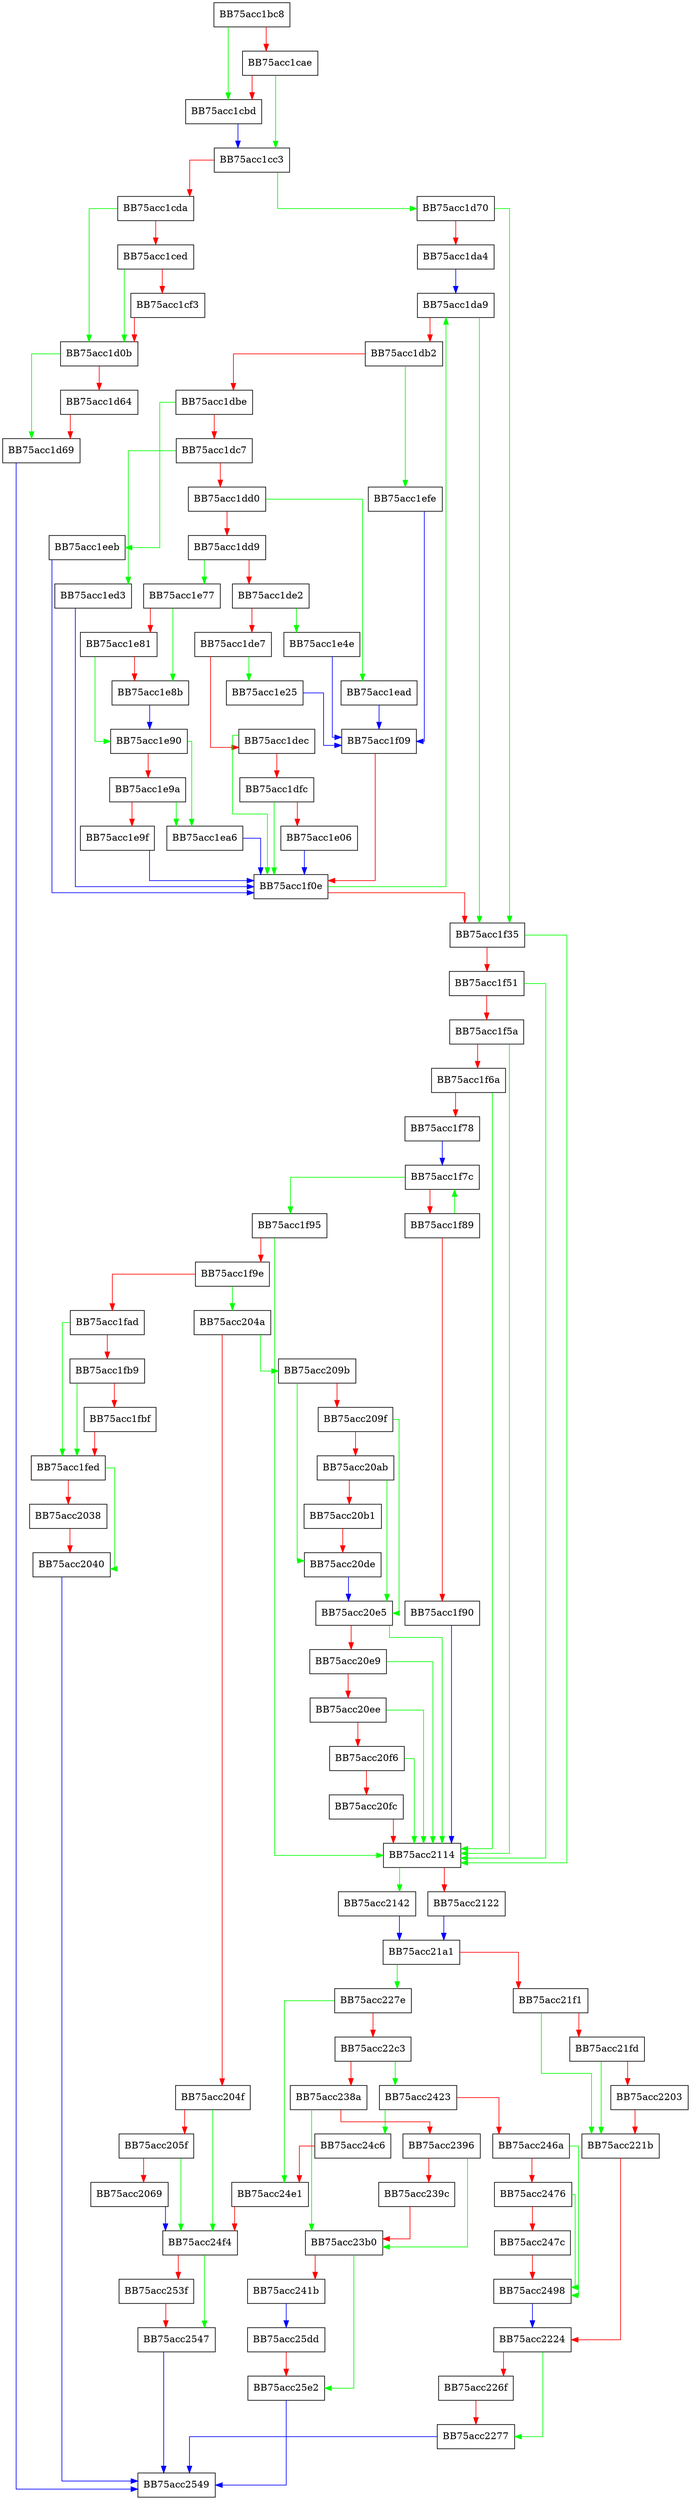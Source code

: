 digraph QuarantineImpl {
  node [shape="box"];
  graph [splines=ortho];
  BB75acc1bc8 -> BB75acc1cbd [color="green"];
  BB75acc1bc8 -> BB75acc1cae [color="red"];
  BB75acc1cae -> BB75acc1cc3 [color="green"];
  BB75acc1cae -> BB75acc1cbd [color="red"];
  BB75acc1cbd -> BB75acc1cc3 [color="blue"];
  BB75acc1cc3 -> BB75acc1d70 [color="green"];
  BB75acc1cc3 -> BB75acc1cda [color="red"];
  BB75acc1cda -> BB75acc1d0b [color="green"];
  BB75acc1cda -> BB75acc1ced [color="red"];
  BB75acc1ced -> BB75acc1d0b [color="green"];
  BB75acc1ced -> BB75acc1cf3 [color="red"];
  BB75acc1cf3 -> BB75acc1d0b [color="red"];
  BB75acc1d0b -> BB75acc1d69 [color="green"];
  BB75acc1d0b -> BB75acc1d64 [color="red"];
  BB75acc1d64 -> BB75acc1d69 [color="red"];
  BB75acc1d69 -> BB75acc2549 [color="blue"];
  BB75acc1d70 -> BB75acc1f35 [color="green"];
  BB75acc1d70 -> BB75acc1da4 [color="red"];
  BB75acc1da4 -> BB75acc1da9 [color="blue"];
  BB75acc1da9 -> BB75acc1f35 [color="green"];
  BB75acc1da9 -> BB75acc1db2 [color="red"];
  BB75acc1db2 -> BB75acc1efe [color="green"];
  BB75acc1db2 -> BB75acc1dbe [color="red"];
  BB75acc1dbe -> BB75acc1eeb [color="green"];
  BB75acc1dbe -> BB75acc1dc7 [color="red"];
  BB75acc1dc7 -> BB75acc1ed3 [color="green"];
  BB75acc1dc7 -> BB75acc1dd0 [color="red"];
  BB75acc1dd0 -> BB75acc1ead [color="green"];
  BB75acc1dd0 -> BB75acc1dd9 [color="red"];
  BB75acc1dd9 -> BB75acc1e77 [color="green"];
  BB75acc1dd9 -> BB75acc1de2 [color="red"];
  BB75acc1de2 -> BB75acc1e4e [color="green"];
  BB75acc1de2 -> BB75acc1de7 [color="red"];
  BB75acc1de7 -> BB75acc1e25 [color="green"];
  BB75acc1de7 -> BB75acc1dec [color="red"];
  BB75acc1dec -> BB75acc1f0e [color="green"];
  BB75acc1dec -> BB75acc1dfc [color="red"];
  BB75acc1dfc -> BB75acc1f0e [color="green"];
  BB75acc1dfc -> BB75acc1e06 [color="red"];
  BB75acc1e06 -> BB75acc1f0e [color="blue"];
  BB75acc1e25 -> BB75acc1f09 [color="blue"];
  BB75acc1e4e -> BB75acc1f09 [color="blue"];
  BB75acc1e77 -> BB75acc1e8b [color="green"];
  BB75acc1e77 -> BB75acc1e81 [color="red"];
  BB75acc1e81 -> BB75acc1e90 [color="green"];
  BB75acc1e81 -> BB75acc1e8b [color="red"];
  BB75acc1e8b -> BB75acc1e90 [color="blue"];
  BB75acc1e90 -> BB75acc1ea6 [color="green"];
  BB75acc1e90 -> BB75acc1e9a [color="red"];
  BB75acc1e9a -> BB75acc1ea6 [color="green"];
  BB75acc1e9a -> BB75acc1e9f [color="red"];
  BB75acc1e9f -> BB75acc1f0e [color="blue"];
  BB75acc1ea6 -> BB75acc1f0e [color="blue"];
  BB75acc1ead -> BB75acc1f09 [color="blue"];
  BB75acc1ed3 -> BB75acc1f0e [color="blue"];
  BB75acc1eeb -> BB75acc1f0e [color="blue"];
  BB75acc1efe -> BB75acc1f09 [color="blue"];
  BB75acc1f09 -> BB75acc1f0e [color="red"];
  BB75acc1f0e -> BB75acc1da9 [color="green"];
  BB75acc1f0e -> BB75acc1f35 [color="red"];
  BB75acc1f35 -> BB75acc2114 [color="green"];
  BB75acc1f35 -> BB75acc1f51 [color="red"];
  BB75acc1f51 -> BB75acc2114 [color="green"];
  BB75acc1f51 -> BB75acc1f5a [color="red"];
  BB75acc1f5a -> BB75acc2114 [color="green"];
  BB75acc1f5a -> BB75acc1f6a [color="red"];
  BB75acc1f6a -> BB75acc2114 [color="green"];
  BB75acc1f6a -> BB75acc1f78 [color="red"];
  BB75acc1f78 -> BB75acc1f7c [color="blue"];
  BB75acc1f7c -> BB75acc1f95 [color="green"];
  BB75acc1f7c -> BB75acc1f89 [color="red"];
  BB75acc1f89 -> BB75acc1f7c [color="green"];
  BB75acc1f89 -> BB75acc1f90 [color="red"];
  BB75acc1f90 -> BB75acc2114 [color="blue"];
  BB75acc1f95 -> BB75acc2114 [color="green"];
  BB75acc1f95 -> BB75acc1f9e [color="red"];
  BB75acc1f9e -> BB75acc204a [color="green"];
  BB75acc1f9e -> BB75acc1fad [color="red"];
  BB75acc1fad -> BB75acc1fed [color="green"];
  BB75acc1fad -> BB75acc1fb9 [color="red"];
  BB75acc1fb9 -> BB75acc1fed [color="green"];
  BB75acc1fb9 -> BB75acc1fbf [color="red"];
  BB75acc1fbf -> BB75acc1fed [color="red"];
  BB75acc1fed -> BB75acc2040 [color="green"];
  BB75acc1fed -> BB75acc2038 [color="red"];
  BB75acc2038 -> BB75acc2040 [color="red"];
  BB75acc2040 -> BB75acc2549 [color="blue"];
  BB75acc204a -> BB75acc209b [color="green"];
  BB75acc204a -> BB75acc204f [color="red"];
  BB75acc204f -> BB75acc24f4 [color="green"];
  BB75acc204f -> BB75acc205f [color="red"];
  BB75acc205f -> BB75acc24f4 [color="green"];
  BB75acc205f -> BB75acc2069 [color="red"];
  BB75acc2069 -> BB75acc24f4 [color="blue"];
  BB75acc209b -> BB75acc20de [color="green"];
  BB75acc209b -> BB75acc209f [color="red"];
  BB75acc209f -> BB75acc20e5 [color="green"];
  BB75acc209f -> BB75acc20ab [color="red"];
  BB75acc20ab -> BB75acc20e5 [color="green"];
  BB75acc20ab -> BB75acc20b1 [color="red"];
  BB75acc20b1 -> BB75acc20de [color="red"];
  BB75acc20de -> BB75acc20e5 [color="blue"];
  BB75acc20e5 -> BB75acc2114 [color="green"];
  BB75acc20e5 -> BB75acc20e9 [color="red"];
  BB75acc20e9 -> BB75acc2114 [color="green"];
  BB75acc20e9 -> BB75acc20ee [color="red"];
  BB75acc20ee -> BB75acc2114 [color="green"];
  BB75acc20ee -> BB75acc20f6 [color="red"];
  BB75acc20f6 -> BB75acc2114 [color="green"];
  BB75acc20f6 -> BB75acc20fc [color="red"];
  BB75acc20fc -> BB75acc2114 [color="red"];
  BB75acc2114 -> BB75acc2142 [color="green"];
  BB75acc2114 -> BB75acc2122 [color="red"];
  BB75acc2122 -> BB75acc21a1 [color="blue"];
  BB75acc2142 -> BB75acc21a1 [color="blue"];
  BB75acc21a1 -> BB75acc227e [color="green"];
  BB75acc21a1 -> BB75acc21f1 [color="red"];
  BB75acc21f1 -> BB75acc221b [color="green"];
  BB75acc21f1 -> BB75acc21fd [color="red"];
  BB75acc21fd -> BB75acc221b [color="green"];
  BB75acc21fd -> BB75acc2203 [color="red"];
  BB75acc2203 -> BB75acc221b [color="red"];
  BB75acc221b -> BB75acc2224 [color="red"];
  BB75acc2224 -> BB75acc2277 [color="green"];
  BB75acc2224 -> BB75acc226f [color="red"];
  BB75acc226f -> BB75acc2277 [color="red"];
  BB75acc2277 -> BB75acc2549 [color="blue"];
  BB75acc227e -> BB75acc24e1 [color="green"];
  BB75acc227e -> BB75acc22c3 [color="red"];
  BB75acc22c3 -> BB75acc2423 [color="green"];
  BB75acc22c3 -> BB75acc238a [color="red"];
  BB75acc238a -> BB75acc23b0 [color="green"];
  BB75acc238a -> BB75acc2396 [color="red"];
  BB75acc2396 -> BB75acc23b0 [color="green"];
  BB75acc2396 -> BB75acc239c [color="red"];
  BB75acc239c -> BB75acc23b0 [color="red"];
  BB75acc23b0 -> BB75acc25e2 [color="green"];
  BB75acc23b0 -> BB75acc241b [color="red"];
  BB75acc241b -> BB75acc25dd [color="blue"];
  BB75acc2423 -> BB75acc24c6 [color="green"];
  BB75acc2423 -> BB75acc246a [color="red"];
  BB75acc246a -> BB75acc2498 [color="green"];
  BB75acc246a -> BB75acc2476 [color="red"];
  BB75acc2476 -> BB75acc2498 [color="green"];
  BB75acc2476 -> BB75acc247c [color="red"];
  BB75acc247c -> BB75acc2498 [color="red"];
  BB75acc2498 -> BB75acc2224 [color="blue"];
  BB75acc24c6 -> BB75acc24e1 [color="red"];
  BB75acc24e1 -> BB75acc24f4 [color="red"];
  BB75acc24f4 -> BB75acc2547 [color="green"];
  BB75acc24f4 -> BB75acc253f [color="red"];
  BB75acc253f -> BB75acc2547 [color="red"];
  BB75acc2547 -> BB75acc2549 [color="blue"];
  BB75acc25dd -> BB75acc25e2 [color="red"];
  BB75acc25e2 -> BB75acc2549 [color="blue"];
}